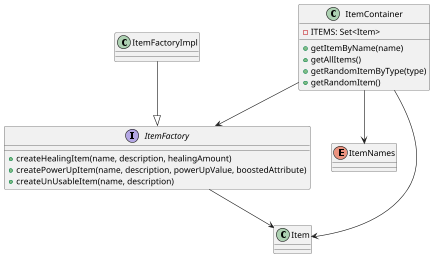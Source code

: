 @startuml
scale 0.6
class ItemContainer {
    -ITEMS: Set<Item>
    +getItemByName(name)
    +getAllItems()
    +getRandomItemByType(type)
    +getRandomItem()
}

interface ItemFactory {
    +createHealingItem(name, description, healingAmount)
    +createPowerUpItem(name, description, powerUpValue, boostedAttribute)
    +createUnUsableItem(name, description)
}

class ItemFactoryImpl {
}

enum ItemNames {
    
}

ItemContainer --> Item
ItemContainer --> ItemNames
ItemContainer --> ItemFactory
ItemFactory --> Item
ItemFactoryImpl --|> ItemFactory
@enduml